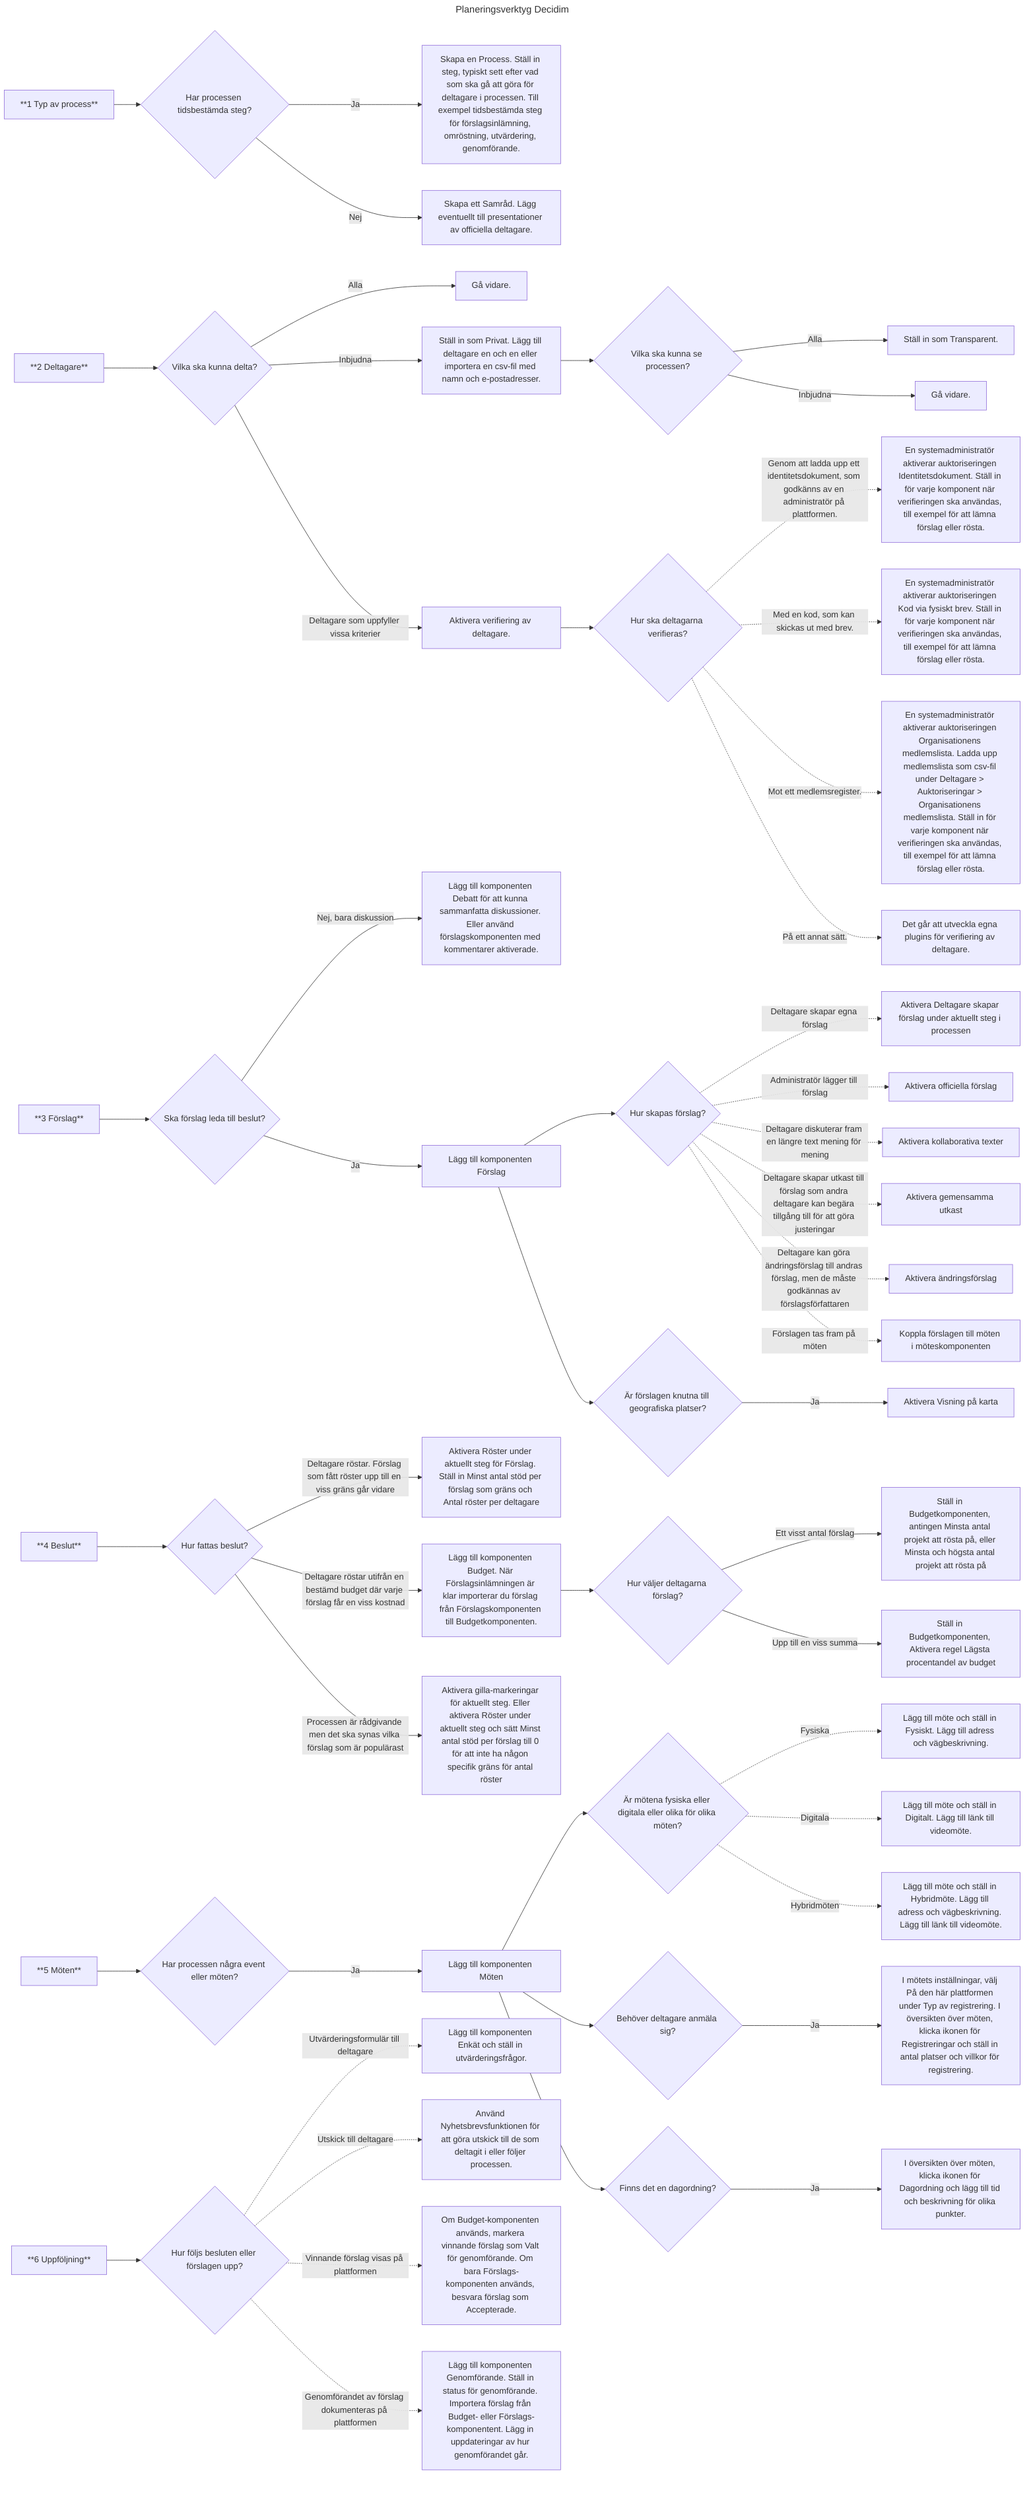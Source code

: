 ---
title: Planeringsverktyg Decidim
---

graph LR
    %% Sektion 1: Typ av process
    S1[**1 Typ av process**]
    S1 --> S1Q1{Har processen tidsbestämda steg?}
    S1Q1 -->|Ja| S1A1[Skapa en Process. Ställ in steg, typiskt sett efter vad som ska gå att göra för deltagare i processen. Till exempel tidsbestämda steg för förslagsinlämning, omröstning, utvärdering, genomförande.]
    S1Q1 -->|Nej| S1A2[Skapa ett Samråd. Lägg eventuellt till presentationer av officiella deltagare.]

    %% Sektion 2: Deltagare
    S2[**2 Deltagare**]
    S2 --> S2Q1{Vilka ska kunna delta?}
    S2Q1 -->|Alla| S2A1[Gå vidare.]
    S2Q1 -->|Inbjudna| S2A2[Ställ in som Privat. Lägg till deltagare en och en eller importera en csv-fil med namn och e-postadresser.]
    S2Q1 -->|Deltagare som uppfyller vissa kriterier| S2A3[Aktivera verifiering av deltagare.]
    S2A3 --> S2Q2{Hur ska deltagarna verifieras?}
    S2Q2 -.->|Genom att ladda upp ett identitetsdokument, som godkänns av en administratör på plattformen.| S2A4[En systemadministratör aktiverar auktoriseringen Identitetsdokument. Ställ in för varje komponent när verifieringen ska användas, till exempel för att lämna förslag eller rösta.]
    S2Q2 -.->|Med en kod, som kan skickas ut med brev.| S2A5[En systemadministratör aktiverar auktoriseringen Kod via fysiskt brev. Ställ in för varje komponent när verifieringen ska användas, till exempel för att lämna förslag eller rösta.]
    S2Q2 -.->|Mot ett medlemsregister.| S2A6[En systemadministratör aktiverar auktoriseringen Organisationens medlemslista. Ladda upp medlemslista som csv-fil under Deltagare > Auktoriseringar > Organisationens medlemslista. Ställ in för varje komponent när verifieringen ska användas, till exempel för att lämna förslag eller rösta.]
    S2Q2 -.->|På ett annat sätt.| S2A7[Det går att utveckla egna plugins för verifiering av deltagare.]
    S2A2 --> S2Q3{Vilka ska kunna se processen?}
    S2Q3 -->|Alla| S2A8[Ställ in som Transparent.]
    S2Q3 -->|Inbjudna| S2A9[Gå vidare.]

    %% Sektion 3: Förslag
    S3[**3 Förslag**]
    S3 --> S3Q1{Ska förslag leda till beslut?}
    S3Q1 -->|Nej, bara diskussion| S3A1[Lägg till komponenten Debatt för att kunna sammanfatta diskussioner. Eller använd förslagskomponenten med kommentarer aktiverade.]
    S3Q1 -->|Ja| S3A2[Lägg till komponenten Förslag]
    S3A2 --> S3Q2{Hur skapas förslag?}
    S3A2 --> S3Q3{Är förslagen knutna till geografiska platser?}
    S3Q3 -->|Ja| S3A3[Aktivera Visning på karta]
    S3Q2 -.->|Deltagare skapar egna förslag| S3A4[Aktivera Deltagare skapar förslag under aktuellt steg i processen]
    S3Q2 -.->|Administratör lägger till förslag| S3A5[Aktivera officiella förslag]
    S3Q2 -.->|Deltagare diskuterar fram en längre text mening för mening| S3A6[Aktivera kollaborativa texter]
    S3Q2 -.->|Deltagare skapar utkast till förslag som andra deltagare kan begära tillgång till för att göra justeringar| S3A7[Aktivera gemensamma utkast]
    S3Q2 -.->|Deltagare kan göra ändringsförslag till andras förslag, men de måste godkännas av förslagsförfattaren| S3A8[Aktivera ändringsförslag]
    S3Q2 -.->|Förslagen tas fram på möten| S3A9[Koppla förslagen till möten i möteskomponenten]

    %% Sektion 4: Beslut
    S4[**4 Beslut**]
    S4 --> S4Q1{Hur fattas beslut?}
    S4Q1 --> |Deltagare röstar. Förslag som fått röster upp till en viss gräns går vidare| S4A1[Aktivera Röster under aktuellt steg för Förslag. Ställ in Minst antal stöd per förslag som gräns och Antal röster per deltagare]
    S4Q1 --> |Deltagare röstar utifrån en bestämd budget där varje förslag får en viss kostnad| S4A2[Lägg till komponenten Budget. När Förslagsinlämningen är klar importerar du förslag från Förslagskomponenten till Budgetkomponenten.]
    S4A2 --> S4Q2{Hur väljer deltagarna förslag?}
    S4Q2 --> |Ett visst antal förslag| S4A3[Ställ in Budgetkomponenten, antingen Minsta antal projekt att rösta på, eller Minsta och högsta antal projekt att rösta på]
    S4Q2 --> |Upp till en viss summa| S4A4[Ställ in Budgetkomponenten, Aktivera regel Lägsta procentandel av budget]
    S4Q1 --> |Processen är rådgivande men det ska synas vilka förslag som är populärast| S4A5[Aktivera gilla-markeringar för aktuellt steg. Eller aktivera Röster under aktuellt steg och sätt Minst antal stöd per förslag till 0 för att inte ha någon specifik gräns för antal röster]

    %% Sektion 5: Möten
    S5[**5 Möten**]
    S5 --> S5Q1{Har processen några event eller möten?}
    S5Q1 -->|Ja|S5A1[Lägg till komponenten Möten]
    S5A1 --> S5Q2{Är mötena fysiska eller digitala eller olika för olika möten?}
    S5Q2 -.-> |Fysiska| S5A2[Lägg till möte och ställ in Fysiskt. Lägg till adress och vägbeskrivning.]
    S5Q2 -.-> |Digitala| S5A3[Lägg till möte och ställ in Digitalt. Lägg till länk till videomöte.]
    S5Q2 -.-> |Hybridmöten| S5A4[Lägg till möte och ställ in Hybridmöte. Lägg till adress och vägbeskrivning. Lägg till länk till videomöte.]
    S5A1 --> S5Q3{Behöver deltagare anmäla sig?}
    S5Q3 --> |Ja| S5A5[I mötets inställningar, välj På den här plattformen under Typ av registrering. I översikten över möten, klicka ikonen för Registreringar och ställ in antal platser och villkor för registrering.]
    S5A1 --> S5Q4{Finns det en dagordning?}
    S5Q4 --> |Ja| S5A6[I översikten över möten, klicka ikonen för Dagordning och lägg till tid och beskrivning för olika punkter.]

    %% Sektion 6: Uppföljning
    S6[**6 Uppföljning**]
    S6 --> S6Q1{Hur följs besluten eller förslagen upp?}
    S6Q1 -.->|Utvärderingsformulär till deltagare|S6A1[Lägg till komponenten Enkät och ställ in utvärderingsfrågor.]
    S6Q1 -.->|Utskick till deltagare|S6A2[Använd Nyhetsbrevsfunktionen för att göra utskick till de som deltagit i eller följer processen.]
    S6Q1 -.->|Vinnande förslag visas på plattformen|S6A3[Om Budget-komponenten används, markera vinnande förslag som Valt för genomförande. Om bara Förslags-komponenten används, besvara förslag som Accepterade.]
    S6Q1 -.->|Genomförandet av förslag dokumenteras på plattformen|S6A4[Lägg till komponenten Genomförande. Ställ in status för genomförande. Importera förslag från Budget- eller Förslags-komponentent. Lägg in uppdateringar av hur genomförandet går.]